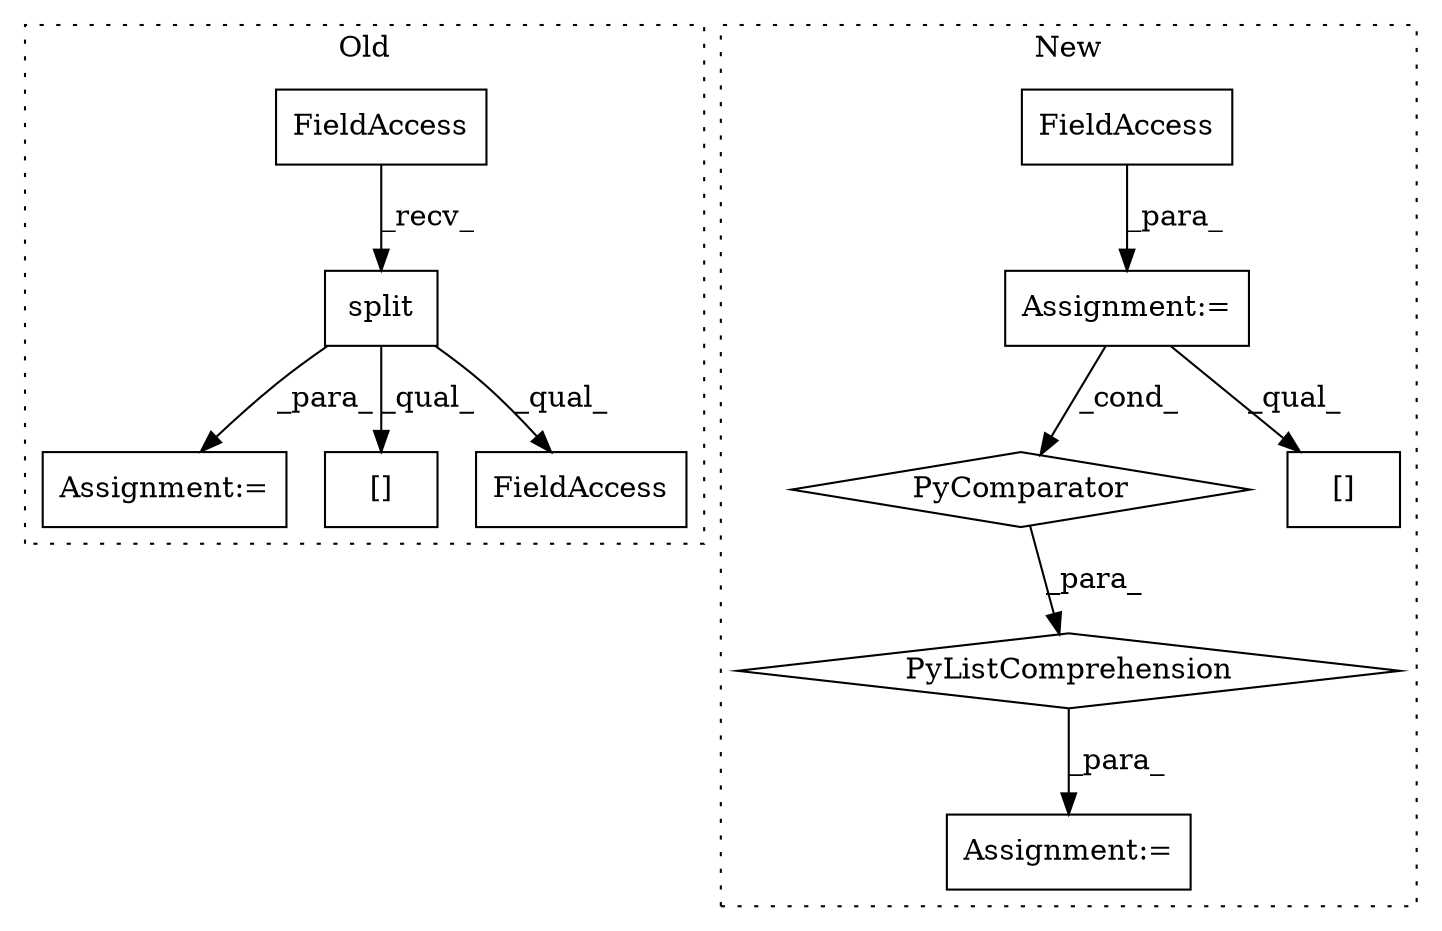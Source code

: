 digraph G {
subgraph cluster0 {
1 [label="split" a="32" s="3612,3621" l="6,1" shape="box"];
6 [label="Assignment:=" a="7" s="3696" l="1" shape="box"];
7 [label="[]" a="2" s="3768,3801" l="10,1" shape="box"];
10 [label="FieldAccess" a="22" s="3591" l="20" shape="box"];
11 [label="FieldAccess" a="22" s="3701" l="14" shape="box"];
label = "Old";
style="dotted";
}
subgraph cluster1 {
2 [label="PyComparator" a="113" s="4526" l="25" shape="diamond"];
3 [label="Assignment:=" a="7" s="4092" l="17" shape="box"];
4 [label="PyListComprehension" a="109" s="4432" l="127" shape="diamond"];
5 [label="Assignment:=" a="7" s="4408" l="1" shape="box"];
8 [label="[]" a="2" s="4432,4457" l="2,1" shape="box"];
9 [label="FieldAccess" a="22" s="4099" l="1" shape="box"];
label = "New";
style="dotted";
}
1 -> 6 [label="_para_"];
1 -> 7 [label="_qual_"];
1 -> 11 [label="_qual_"];
2 -> 4 [label="_para_"];
3 -> 2 [label="_cond_"];
3 -> 8 [label="_qual_"];
4 -> 5 [label="_para_"];
9 -> 3 [label="_para_"];
10 -> 1 [label="_recv_"];
}